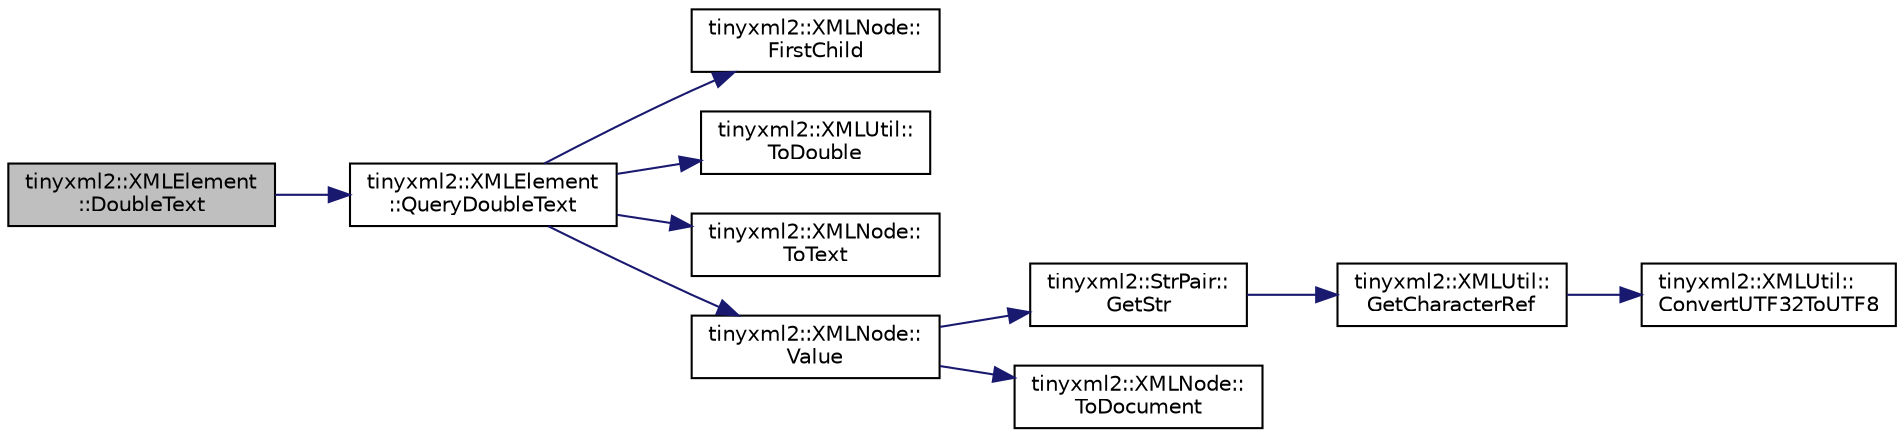 digraph "tinyxml2::XMLElement::DoubleText"
{
 // LATEX_PDF_SIZE
  edge [fontname="Helvetica",fontsize="10",labelfontname="Helvetica",labelfontsize="10"];
  node [fontname="Helvetica",fontsize="10",shape=record];
  rankdir="LR";
  Node1 [label="tinyxml2::XMLElement\l::DoubleText",height=0.2,width=0.4,color="black", fillcolor="grey75", style="filled", fontcolor="black",tooltip="See QueryIntText()"];
  Node1 -> Node2 [color="midnightblue",fontsize="10",style="solid",fontname="Helvetica"];
  Node2 [label="tinyxml2::XMLElement\l::QueryDoubleText",height=0.2,width=0.4,color="black", fillcolor="white", style="filled",URL="$classtinyxml2_1_1XMLElement.html#a684679c99bb036a25652744cec6c4d96",tooltip="See QueryIntText()"];
  Node2 -> Node3 [color="midnightblue",fontsize="10",style="solid",fontname="Helvetica"];
  Node3 [label="tinyxml2::XMLNode::\lFirstChild",height=0.2,width=0.4,color="black", fillcolor="white", style="filled",URL="$classtinyxml2_1_1XMLNode.html#ae7dc225e1018cdd685f7563593a1fe08",tooltip="Get the first child node, or null if none exists."];
  Node2 -> Node4 [color="midnightblue",fontsize="10",style="solid",fontname="Helvetica"];
  Node4 [label="tinyxml2::XMLUtil::\lToDouble",height=0.2,width=0.4,color="black", fillcolor="white", style="filled",URL="$classtinyxml2_1_1XMLUtil.html#ad8f75ac140fb19c1c6e164a957c4cd53",tooltip=" "];
  Node2 -> Node5 [color="midnightblue",fontsize="10",style="solid",fontname="Helvetica"];
  Node5 [label="tinyxml2::XMLNode::\lToText",height=0.2,width=0.4,color="black", fillcolor="white", style="filled",URL="$classtinyxml2_1_1XMLNode.html#a41c55dab9162d1eb62db2008430e376b",tooltip="Safely cast to Text, or null."];
  Node2 -> Node6 [color="midnightblue",fontsize="10",style="solid",fontname="Helvetica"];
  Node6 [label="tinyxml2::XMLNode::\lValue",height=0.2,width=0.4,color="black", fillcolor="white", style="filled",URL="$classtinyxml2_1_1XMLNode.html#a0485e51c670e741884cfd8362274d680",tooltip=" "];
  Node6 -> Node7 [color="midnightblue",fontsize="10",style="solid",fontname="Helvetica"];
  Node7 [label="tinyxml2::StrPair::\lGetStr",height=0.2,width=0.4,color="black", fillcolor="white", style="filled",URL="$classtinyxml2_1_1StrPair.html#ad87e3d11330f5e689ba1e7e54c023b57",tooltip=" "];
  Node7 -> Node8 [color="midnightblue",fontsize="10",style="solid",fontname="Helvetica"];
  Node8 [label="tinyxml2::XMLUtil::\lGetCharacterRef",height=0.2,width=0.4,color="black", fillcolor="white", style="filled",URL="$classtinyxml2_1_1XMLUtil.html#a5a96e5144a8d693dc4bcd783d9964648",tooltip=" "];
  Node8 -> Node9 [color="midnightblue",fontsize="10",style="solid",fontname="Helvetica"];
  Node9 [label="tinyxml2::XMLUtil::\lConvertUTF32ToUTF8",height=0.2,width=0.4,color="black", fillcolor="white", style="filled",URL="$classtinyxml2_1_1XMLUtil.html#a31c00d5c5dfb38382de1dfcaf4be3595",tooltip=" "];
  Node6 -> Node10 [color="midnightblue",fontsize="10",style="solid",fontname="Helvetica"];
  Node10 [label="tinyxml2::XMLNode::\lToDocument",height=0.2,width=0.4,color="black", fillcolor="white", style="filled",URL="$classtinyxml2_1_1XMLNode.html#a836e2966ed736fc3c94f70e12a2a3357",tooltip="Safely cast to a Document, or null."];
}
